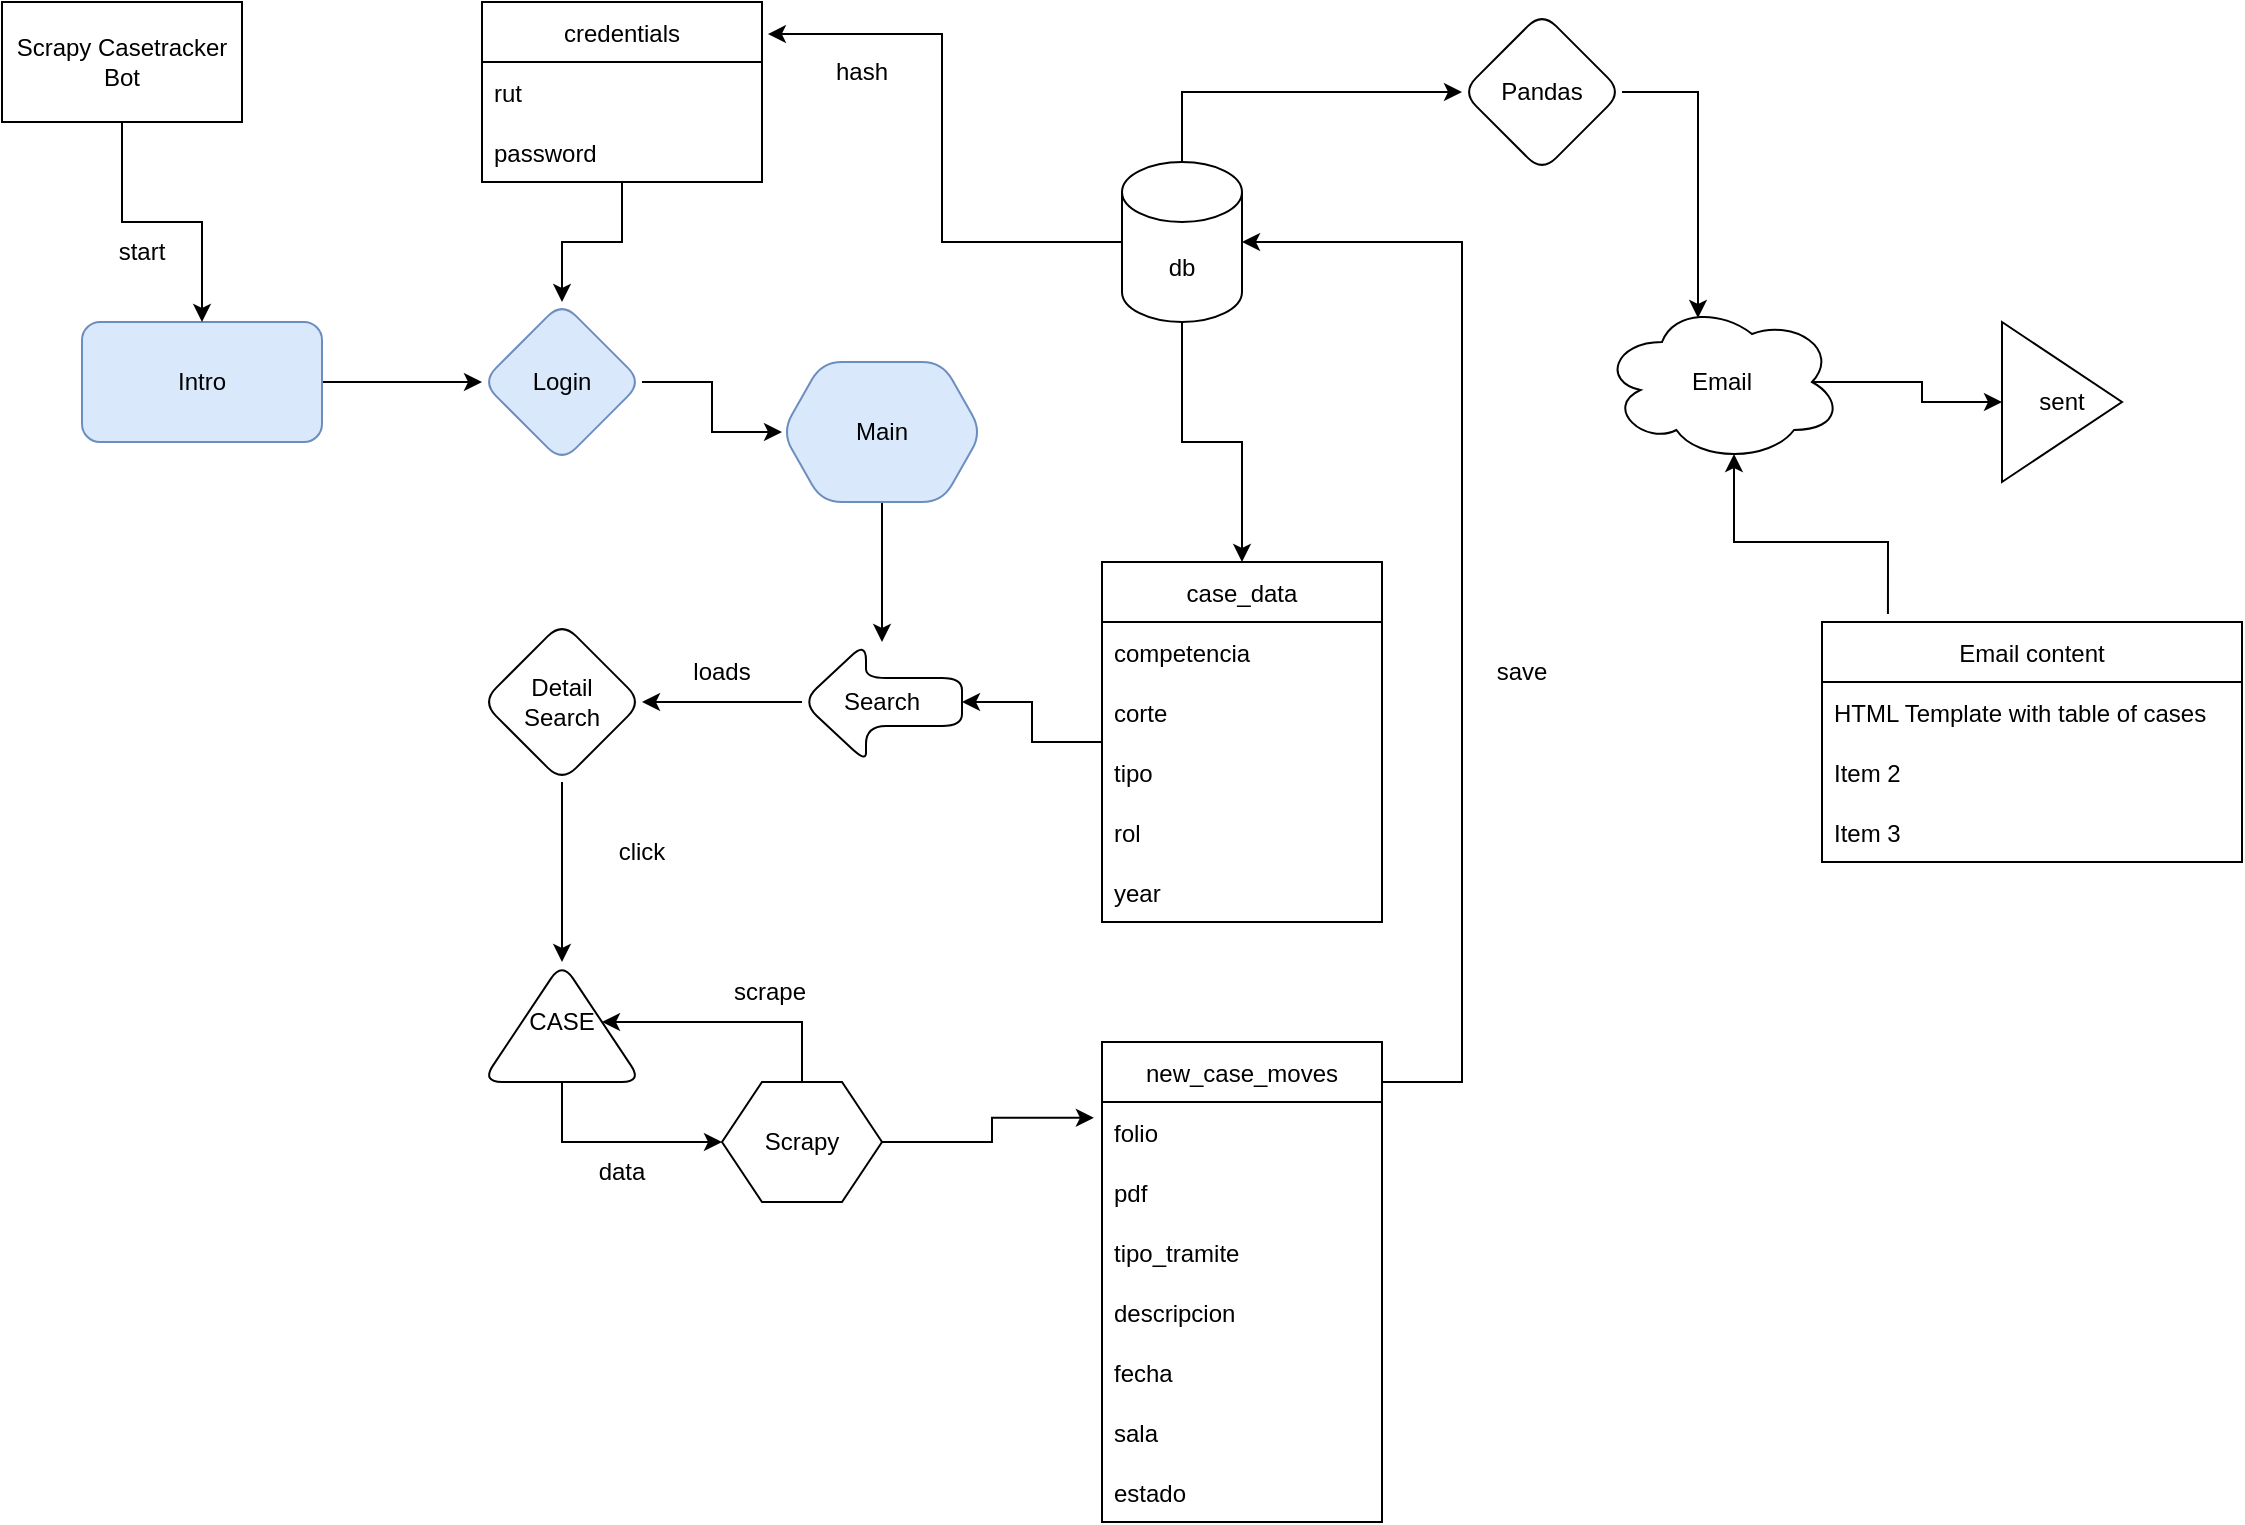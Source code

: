 <mxfile version="17.4.6" type="google"><diagram id="R2-DDYwP4avABYYLlce1" name="Page-1"><mxGraphModel grid="1" page="1" gridSize="10" guides="1" tooltips="1" connect="1" arrows="1" fold="1" pageScale="1" pageWidth="827" pageHeight="1169" math="0" shadow="0"><root><mxCell id="0"/><mxCell id="1" parent="0"/><mxCell id="lIu6xsqAY2c1dZafRcq1-1" value="Scrapy Casetracker Bot" style="rounded=0;whiteSpace=wrap;html=1;" vertex="1" parent="1"><mxGeometry width="120" height="60" as="geometry"/></mxCell><mxCell id="Kv2BIns_jBnf-RPaNj8y-38" value="" style="edgeStyle=orthogonalEdgeStyle;rounded=0;orthogonalLoop=1;jettySize=auto;html=1;" edge="1" parent="1" source="Kv2BIns_jBnf-RPaNj8y-36" target="Kv2BIns_jBnf-RPaNj8y-37"><mxGeometry relative="1" as="geometry"/></mxCell><mxCell id="Kv2BIns_jBnf-RPaNj8y-36" value="Intro" style="rounded=1;whiteSpace=wrap;html=1;fillColor=#dae8fc;strokeColor=#6c8ebf;" vertex="1" parent="1"><mxGeometry x="40" y="160" width="120" height="60" as="geometry"/></mxCell><mxCell id="Kv2BIns_jBnf-RPaNj8y-41" value="" style="edgeStyle=orthogonalEdgeStyle;rounded=0;orthogonalLoop=1;jettySize=auto;html=1;" edge="1" parent="1" source="Kv2BIns_jBnf-RPaNj8y-37" target="Kv2BIns_jBnf-RPaNj8y-40"><mxGeometry relative="1" as="geometry"/></mxCell><mxCell id="Kv2BIns_jBnf-RPaNj8y-37" value="Login" style="rhombus;whiteSpace=wrap;html=1;rounded=1;fillColor=#dae8fc;strokeColor=#6c8ebf;" vertex="1" parent="1"><mxGeometry x="240" y="150" width="80" height="80" as="geometry"/></mxCell><mxCell id="Kv2BIns_jBnf-RPaNj8y-45" value="" style="edgeStyle=orthogonalEdgeStyle;rounded=0;orthogonalLoop=1;jettySize=auto;html=1;" edge="1" parent="1" source="Kv2BIns_jBnf-RPaNj8y-40" target="Kv2BIns_jBnf-RPaNj8y-44"><mxGeometry relative="1" as="geometry"/></mxCell><mxCell id="Kv2BIns_jBnf-RPaNj8y-40" value="Main" style="shape=hexagon;perimeter=hexagonPerimeter2;whiteSpace=wrap;html=1;fixedSize=1;rounded=1;fillColor=#dae8fc;strokeColor=#6c8ebf;" vertex="1" parent="1"><mxGeometry x="390" y="180" width="100" height="70" as="geometry"/></mxCell><mxCell id="Kv2BIns_jBnf-RPaNj8y-66" value="" style="edgeStyle=orthogonalEdgeStyle;rounded=0;orthogonalLoop=1;jettySize=auto;html=1;" edge="1" parent="1" source="Kv2BIns_jBnf-RPaNj8y-44" target="Kv2BIns_jBnf-RPaNj8y-65"><mxGeometry relative="1" as="geometry"/></mxCell><mxCell id="Kv2BIns_jBnf-RPaNj8y-44" value="Search" style="shape=singleArrow;whiteSpace=wrap;html=1;arrowWidth=0.4;arrowSize=0.4;rounded=1;rotation=0;direction=west;" vertex="1" parent="1"><mxGeometry x="400" y="320" width="80" height="60" as="geometry"/></mxCell><mxCell id="Kv2BIns_jBnf-RPaNj8y-59" style="edgeStyle=orthogonalEdgeStyle;rounded=0;orthogonalLoop=1;jettySize=auto;html=1;entryX=0;entryY=0.5;entryDx=0;entryDy=0;entryPerimeter=0;" edge="1" parent="1" source="Kv2BIns_jBnf-RPaNj8y-46" target="Kv2BIns_jBnf-RPaNj8y-44"><mxGeometry relative="1" as="geometry"/></mxCell><mxCell id="Kv2BIns_jBnf-RPaNj8y-46" value="case_data" style="swimlane;fontStyle=0;childLayout=stackLayout;horizontal=1;startSize=30;horizontalStack=0;resizeParent=1;resizeParentMax=0;resizeLast=0;collapsible=1;marginBottom=0;" vertex="1" parent="1"><mxGeometry x="550" y="280" width="140" height="180" as="geometry"/></mxCell><mxCell id="Kv2BIns_jBnf-RPaNj8y-47" value="competencia" style="text;strokeColor=none;fillColor=none;align=left;verticalAlign=middle;spacingLeft=4;spacingRight=4;overflow=hidden;points=[[0,0.5],[1,0.5]];portConstraint=eastwest;rotatable=0;" vertex="1" parent="Kv2BIns_jBnf-RPaNj8y-46"><mxGeometry y="30" width="140" height="30" as="geometry"/></mxCell><mxCell id="Kv2BIns_jBnf-RPaNj8y-48" value="corte" style="text;strokeColor=none;fillColor=none;align=left;verticalAlign=middle;spacingLeft=4;spacingRight=4;overflow=hidden;points=[[0,0.5],[1,0.5]];portConstraint=eastwest;rotatable=0;" vertex="1" parent="Kv2BIns_jBnf-RPaNj8y-46"><mxGeometry y="60" width="140" height="30" as="geometry"/></mxCell><mxCell id="Kv2BIns_jBnf-RPaNj8y-67" value="tipo" style="text;strokeColor=none;fillColor=none;align=left;verticalAlign=middle;spacingLeft=4;spacingRight=4;overflow=hidden;points=[[0,0.5],[1,0.5]];portConstraint=eastwest;rotatable=0;" vertex="1" parent="Kv2BIns_jBnf-RPaNj8y-46"><mxGeometry y="90" width="140" height="30" as="geometry"/></mxCell><mxCell id="Kv2BIns_jBnf-RPaNj8y-49" value="rol" style="text;strokeColor=none;fillColor=none;align=left;verticalAlign=middle;spacingLeft=4;spacingRight=4;overflow=hidden;points=[[0,0.5],[1,0.5]];portConstraint=eastwest;rotatable=0;" vertex="1" parent="Kv2BIns_jBnf-RPaNj8y-46"><mxGeometry y="120" width="140" height="30" as="geometry"/></mxCell><mxCell id="Kv2BIns_jBnf-RPaNj8y-60" value="year" style="text;strokeColor=none;fillColor=none;align=left;verticalAlign=middle;spacingLeft=4;spacingRight=4;overflow=hidden;points=[[0,0.5],[1,0.5]];portConstraint=eastwest;rotatable=0;" vertex="1" parent="Kv2BIns_jBnf-RPaNj8y-46"><mxGeometry y="150" width="140" height="30" as="geometry"/></mxCell><mxCell id="Kv2BIns_jBnf-RPaNj8y-57" style="edgeStyle=orthogonalEdgeStyle;rounded=0;orthogonalLoop=1;jettySize=auto;html=1;" edge="1" parent="1" source="Kv2BIns_jBnf-RPaNj8y-52" target="Kv2BIns_jBnf-RPaNj8y-37"><mxGeometry relative="1" as="geometry"/></mxCell><mxCell id="Kv2BIns_jBnf-RPaNj8y-52" value="credentials" style="swimlane;fontStyle=0;childLayout=stackLayout;horizontal=1;startSize=30;horizontalStack=0;resizeParent=1;resizeParentMax=0;resizeLast=0;collapsible=1;marginBottom=0;" vertex="1" parent="1"><mxGeometry x="240" width="140" height="90" as="geometry"><mxRectangle x="240" y="50" width="90" height="30" as="alternateBounds"/></mxGeometry></mxCell><mxCell id="Kv2BIns_jBnf-RPaNj8y-53" value="rut" style="text;strokeColor=none;fillColor=none;align=left;verticalAlign=middle;spacingLeft=4;spacingRight=4;overflow=hidden;points=[[0,0.5],[1,0.5]];portConstraint=eastwest;rotatable=0;" vertex="1" parent="Kv2BIns_jBnf-RPaNj8y-52"><mxGeometry y="30" width="140" height="30" as="geometry"/></mxCell><mxCell id="Kv2BIns_jBnf-RPaNj8y-54" value="password" style="text;strokeColor=none;fillColor=none;align=left;verticalAlign=middle;spacingLeft=4;spacingRight=4;overflow=hidden;points=[[0,0.5],[1,0.5]];portConstraint=eastwest;rotatable=0;" vertex="1" parent="Kv2BIns_jBnf-RPaNj8y-52"><mxGeometry y="60" width="140" height="30" as="geometry"/></mxCell><mxCell id="Kv2BIns_jBnf-RPaNj8y-70" value="" style="edgeStyle=orthogonalEdgeStyle;rounded=0;orthogonalLoop=1;jettySize=auto;html=1;" edge="1" parent="1" source="Kv2BIns_jBnf-RPaNj8y-65" target="Kv2BIns_jBnf-RPaNj8y-69"><mxGeometry relative="1" as="geometry"/></mxCell><mxCell id="Kv2BIns_jBnf-RPaNj8y-65" value="Detail&lt;br&gt;Search" style="rhombus;whiteSpace=wrap;html=1;rounded=1;" vertex="1" parent="1"><mxGeometry x="240" y="310" width="80" height="80" as="geometry"/></mxCell><mxCell id="Kv2BIns_jBnf-RPaNj8y-89" style="edgeStyle=orthogonalEdgeStyle;rounded=0;orthogonalLoop=1;jettySize=auto;html=1;exitX=0;exitY=0.5;exitDx=0;exitDy=0;entryX=0;entryY=0.5;entryDx=0;entryDy=0;" edge="1" parent="1" source="Kv2BIns_jBnf-RPaNj8y-69" target="Kv2BIns_jBnf-RPaNj8y-87"><mxGeometry relative="1" as="geometry"/></mxCell><mxCell id="Kv2BIns_jBnf-RPaNj8y-69" value="CASE" style="triangle;whiteSpace=wrap;html=1;rounded=1;direction=north;" vertex="1" parent="1"><mxGeometry x="240" y="480" width="80" height="60" as="geometry"/></mxCell><mxCell id="Kv2BIns_jBnf-RPaNj8y-74" style="edgeStyle=orthogonalEdgeStyle;rounded=0;orthogonalLoop=1;jettySize=auto;html=1;exitX=0;exitY=0.5;exitDx=0;exitDy=0;exitPerimeter=0;entryX=1.021;entryY=0.178;entryDx=0;entryDy=0;entryPerimeter=0;" edge="1" parent="1" source="Kv2BIns_jBnf-RPaNj8y-71" target="Kv2BIns_jBnf-RPaNj8y-52"><mxGeometry relative="1" as="geometry"/></mxCell><mxCell id="Kv2BIns_jBnf-RPaNj8y-83" style="edgeStyle=orthogonalEdgeStyle;rounded=0;orthogonalLoop=1;jettySize=auto;html=1;exitX=0.5;exitY=1;exitDx=0;exitDy=0;exitPerimeter=0;" edge="1" parent="1" source="Kv2BIns_jBnf-RPaNj8y-71" target="Kv2BIns_jBnf-RPaNj8y-46"><mxGeometry relative="1" as="geometry"/></mxCell><mxCell id="wveM0mAnTnCH7uneNNHi-7" style="edgeStyle=orthogonalEdgeStyle;rounded=0;orthogonalLoop=1;jettySize=auto;html=1;exitX=0.5;exitY=0;exitDx=0;exitDy=0;exitPerimeter=0;entryX=0;entryY=0.5;entryDx=0;entryDy=0;" edge="1" parent="1" source="Kv2BIns_jBnf-RPaNj8y-71" target="wveM0mAnTnCH7uneNNHi-6"><mxGeometry relative="1" as="geometry"/></mxCell><mxCell id="Kv2BIns_jBnf-RPaNj8y-71" value="db" style="shape=cylinder3;whiteSpace=wrap;html=1;boundedLbl=1;backgroundOutline=1;size=15;" vertex="1" parent="1"><mxGeometry x="560" y="80" width="60" height="80" as="geometry"/></mxCell><mxCell id="Kv2BIns_jBnf-RPaNj8y-84" value="loads" style="text;html=1;strokeColor=none;fillColor=none;align=center;verticalAlign=middle;whiteSpace=wrap;rounded=0;" vertex="1" parent="1"><mxGeometry x="330" y="320" width="60" height="30" as="geometry"/></mxCell><mxCell id="Kv2BIns_jBnf-RPaNj8y-85" value="hash" style="text;html=1;strokeColor=none;fillColor=none;align=center;verticalAlign=middle;whiteSpace=wrap;rounded=0;" vertex="1" parent="1"><mxGeometry x="400" y="20" width="60" height="30" as="geometry"/></mxCell><mxCell id="Kv2BIns_jBnf-RPaNj8y-86" value="click" style="text;html=1;strokeColor=none;fillColor=none;align=center;verticalAlign=middle;whiteSpace=wrap;rounded=0;" vertex="1" parent="1"><mxGeometry x="290" y="410" width="60" height="30" as="geometry"/></mxCell><mxCell id="Kv2BIns_jBnf-RPaNj8y-88" style="edgeStyle=orthogonalEdgeStyle;rounded=0;orthogonalLoop=1;jettySize=auto;html=1;exitX=0.5;exitY=0;exitDx=0;exitDy=0;" edge="1" parent="1" source="Kv2BIns_jBnf-RPaNj8y-87" target="Kv2BIns_jBnf-RPaNj8y-69"><mxGeometry relative="1" as="geometry"/></mxCell><mxCell id="Kv2BIns_jBnf-RPaNj8y-97" style="edgeStyle=orthogonalEdgeStyle;rounded=0;orthogonalLoop=1;jettySize=auto;html=1;exitX=1;exitY=0.5;exitDx=0;exitDy=0;entryX=-0.029;entryY=0.158;entryDx=0;entryDy=0;entryPerimeter=0;" edge="1" parent="1" source="Kv2BIns_jBnf-RPaNj8y-87" target="Kv2BIns_jBnf-RPaNj8y-93"><mxGeometry relative="1" as="geometry"/></mxCell><mxCell id="Kv2BIns_jBnf-RPaNj8y-87" value="Scrapy" style="shape=hexagon;perimeter=hexagonPerimeter2;whiteSpace=wrap;html=1;fixedSize=1;" vertex="1" parent="1"><mxGeometry x="360" y="540" width="80" height="60" as="geometry"/></mxCell><mxCell id="Kv2BIns_jBnf-RPaNj8y-90" value="scrape" style="text;html=1;strokeColor=none;fillColor=none;align=center;verticalAlign=middle;whiteSpace=wrap;rounded=0;" vertex="1" parent="1"><mxGeometry x="354" y="480" width="60" height="30" as="geometry"/></mxCell><mxCell id="Kv2BIns_jBnf-RPaNj8y-91" value="data" style="text;html=1;strokeColor=none;fillColor=none;align=center;verticalAlign=middle;whiteSpace=wrap;rounded=0;" vertex="1" parent="1"><mxGeometry x="280" y="570" width="60" height="30" as="geometry"/></mxCell><mxCell id="Kv2BIns_jBnf-RPaNj8y-102" style="edgeStyle=orthogonalEdgeStyle;rounded=0;orthogonalLoop=1;jettySize=auto;html=1;exitX=1;exitY=0.5;exitDx=0;exitDy=0;entryX=1;entryY=0.5;entryDx=0;entryDy=0;entryPerimeter=0;" edge="1" parent="1" source="Kv2BIns_jBnf-RPaNj8y-94" target="Kv2BIns_jBnf-RPaNj8y-71"><mxGeometry relative="1" as="geometry"><Array as="points"><mxPoint x="690" y="540"/><mxPoint x="730" y="540"/><mxPoint x="730" y="120"/></Array></mxGeometry></mxCell><mxCell id="Kv2BIns_jBnf-RPaNj8y-93" value="new_case_moves" style="swimlane;fontStyle=0;childLayout=stackLayout;horizontal=1;startSize=30;horizontalStack=0;resizeParent=1;resizeParentMax=0;resizeLast=0;collapsible=1;marginBottom=0;" vertex="1" parent="1"><mxGeometry x="550" y="520" width="140" height="240" as="geometry"/></mxCell><mxCell id="Kv2BIns_jBnf-RPaNj8y-94" value="folio" style="text;strokeColor=none;fillColor=none;align=left;verticalAlign=middle;spacingLeft=4;spacingRight=4;overflow=hidden;points=[[0,0.5],[1,0.5]];portConstraint=eastwest;rotatable=0;" vertex="1" parent="Kv2BIns_jBnf-RPaNj8y-93"><mxGeometry y="30" width="140" height="30" as="geometry"/></mxCell><mxCell id="Kv2BIns_jBnf-RPaNj8y-95" value="pdf" style="text;strokeColor=none;fillColor=none;align=left;verticalAlign=middle;spacingLeft=4;spacingRight=4;overflow=hidden;points=[[0,0.5],[1,0.5]];portConstraint=eastwest;rotatable=0;" vertex="1" parent="Kv2BIns_jBnf-RPaNj8y-93"><mxGeometry y="60" width="140" height="30" as="geometry"/></mxCell><mxCell id="Kv2BIns_jBnf-RPaNj8y-96" value="tipo_tramite" style="text;strokeColor=none;fillColor=none;align=left;verticalAlign=middle;spacingLeft=4;spacingRight=4;overflow=hidden;points=[[0,0.5],[1,0.5]];portConstraint=eastwest;rotatable=0;" vertex="1" parent="Kv2BIns_jBnf-RPaNj8y-93"><mxGeometry y="90" width="140" height="30" as="geometry"/></mxCell><mxCell id="Kv2BIns_jBnf-RPaNj8y-98" value="descripcion" style="text;strokeColor=none;fillColor=none;align=left;verticalAlign=middle;spacingLeft=4;spacingRight=4;overflow=hidden;points=[[0,0.5],[1,0.5]];portConstraint=eastwest;rotatable=0;" vertex="1" parent="Kv2BIns_jBnf-RPaNj8y-93"><mxGeometry y="120" width="140" height="30" as="geometry"/></mxCell><mxCell id="Kv2BIns_jBnf-RPaNj8y-99" value="fecha" style="text;strokeColor=none;fillColor=none;align=left;verticalAlign=middle;spacingLeft=4;spacingRight=4;overflow=hidden;points=[[0,0.5],[1,0.5]];portConstraint=eastwest;rotatable=0;" vertex="1" parent="Kv2BIns_jBnf-RPaNj8y-93"><mxGeometry y="150" width="140" height="30" as="geometry"/></mxCell><mxCell id="Kv2BIns_jBnf-RPaNj8y-100" value="sala" style="text;strokeColor=none;fillColor=none;align=left;verticalAlign=middle;spacingLeft=4;spacingRight=4;overflow=hidden;points=[[0,0.5],[1,0.5]];portConstraint=eastwest;rotatable=0;" vertex="1" parent="Kv2BIns_jBnf-RPaNj8y-93"><mxGeometry y="180" width="140" height="30" as="geometry"/></mxCell><mxCell id="Kv2BIns_jBnf-RPaNj8y-101" value="estado" style="text;strokeColor=none;fillColor=none;align=left;verticalAlign=middle;spacingLeft=4;spacingRight=4;overflow=hidden;points=[[0,0.5],[1,0.5]];portConstraint=eastwest;rotatable=0;" vertex="1" parent="Kv2BIns_jBnf-RPaNj8y-93"><mxGeometry y="210" width="140" height="30" as="geometry"/></mxCell><mxCell id="Kv2BIns_jBnf-RPaNj8y-103" value="save" style="text;html=1;strokeColor=none;fillColor=none;align=center;verticalAlign=middle;whiteSpace=wrap;rounded=0;" vertex="1" parent="1"><mxGeometry x="730" y="320" width="60" height="30" as="geometry"/></mxCell><mxCell id="wveM0mAnTnCH7uneNNHi-8" style="edgeStyle=orthogonalEdgeStyle;rounded=0;orthogonalLoop=1;jettySize=auto;html=1;exitX=1;exitY=0.5;exitDx=0;exitDy=0;entryX=0.4;entryY=0.1;entryDx=0;entryDy=0;entryPerimeter=0;" edge="1" parent="1" source="wveM0mAnTnCH7uneNNHi-6" target="wveM0mAnTnCH7uneNNHi-9"><mxGeometry relative="1" as="geometry"><mxPoint x="860" y="140" as="targetPoint"/></mxGeometry></mxCell><mxCell id="wveM0mAnTnCH7uneNNHi-6" value="Pandas" style="rhombus;whiteSpace=wrap;html=1;rounded=1;" vertex="1" parent="1"><mxGeometry x="730" y="5" width="80" height="80" as="geometry"/></mxCell><mxCell id="WJkOflw7CVyWPHh6mYpU-2" style="edgeStyle=orthogonalEdgeStyle;rounded=0;orthogonalLoop=1;jettySize=auto;html=1;exitX=0.875;exitY=0.5;exitDx=0;exitDy=0;exitPerimeter=0;" edge="1" parent="1" source="wveM0mAnTnCH7uneNNHi-9" target="WJkOflw7CVyWPHh6mYpU-1"><mxGeometry relative="1" as="geometry"/></mxCell><mxCell id="WJkOflw7CVyWPHh6mYpU-8" style="edgeStyle=orthogonalEdgeStyle;rounded=0;orthogonalLoop=1;jettySize=auto;html=1;exitX=0.157;exitY=-0.033;exitDx=0;exitDy=0;exitPerimeter=0;entryX=0.55;entryY=0.95;entryDx=0;entryDy=0;entryPerimeter=0;" edge="1" parent="1" source="WJkOflw7CVyWPHh6mYpU-11" target="wveM0mAnTnCH7uneNNHi-9"><mxGeometry relative="1" as="geometry"><mxPoint x="945" y="300" as="targetPoint"/></mxGeometry></mxCell><mxCell id="wveM0mAnTnCH7uneNNHi-9" value="Email" style="ellipse;shape=cloud;whiteSpace=wrap;html=1;" vertex="1" parent="1"><mxGeometry x="800" y="150" width="120" height="80" as="geometry"/></mxCell><mxCell id="wveM0mAnTnCH7uneNNHi-13" value="" style="group" connectable="0" vertex="1" parent="1"><mxGeometry x="40" y="110" width="60" height="30" as="geometry"/></mxCell><mxCell id="wveM0mAnTnCH7uneNNHi-10" style="edgeStyle=orthogonalEdgeStyle;rounded=0;orthogonalLoop=1;jettySize=auto;html=1;exitX=0.5;exitY=1;exitDx=0;exitDy=0;entryX=0.5;entryY=0;entryDx=0;entryDy=0;" edge="1" parent="wveM0mAnTnCH7uneNNHi-13" source="lIu6xsqAY2c1dZafRcq1-1" target="Kv2BIns_jBnf-RPaNj8y-36"><mxGeometry relative="1" as="geometry"/></mxCell><mxCell id="wveM0mAnTnCH7uneNNHi-11" value="start" style="text;html=1;strokeColor=none;fillColor=none;align=center;verticalAlign=middle;whiteSpace=wrap;rounded=0;" vertex="1" parent="wveM0mAnTnCH7uneNNHi-13"><mxGeometry width="60" height="30" as="geometry"/></mxCell><mxCell id="WJkOflw7CVyWPHh6mYpU-1" value="sent" style="triangle;whiteSpace=wrap;html=1;" vertex="1" parent="1"><mxGeometry x="1000" y="160" width="60" height="80" as="geometry"/></mxCell><mxCell id="WJkOflw7CVyWPHh6mYpU-11" value="Email content" style="swimlane;fontStyle=0;childLayout=stackLayout;horizontal=1;startSize=30;horizontalStack=0;resizeParent=1;resizeParentMax=0;resizeLast=0;collapsible=1;marginBottom=0;" vertex="1" parent="1"><mxGeometry x="910" y="310" width="210" height="120" as="geometry"/></mxCell><mxCell id="WJkOflw7CVyWPHh6mYpU-12" value="HTML Template with table of cases" style="text;strokeColor=none;fillColor=none;align=left;verticalAlign=middle;spacingLeft=4;spacingRight=4;overflow=hidden;points=[[0,0.5],[1,0.5]];portConstraint=eastwest;rotatable=0;" vertex="1" parent="WJkOflw7CVyWPHh6mYpU-11"><mxGeometry y="30" width="210" height="30" as="geometry"/></mxCell><mxCell id="WJkOflw7CVyWPHh6mYpU-13" value="Item 2" style="text;strokeColor=none;fillColor=none;align=left;verticalAlign=middle;spacingLeft=4;spacingRight=4;overflow=hidden;points=[[0,0.5],[1,0.5]];portConstraint=eastwest;rotatable=0;" vertex="1" parent="WJkOflw7CVyWPHh6mYpU-11"><mxGeometry y="60" width="210" height="30" as="geometry"/></mxCell><mxCell id="WJkOflw7CVyWPHh6mYpU-14" value="Item 3" style="text;strokeColor=none;fillColor=none;align=left;verticalAlign=middle;spacingLeft=4;spacingRight=4;overflow=hidden;points=[[0,0.5],[1,0.5]];portConstraint=eastwest;rotatable=0;" vertex="1" parent="WJkOflw7CVyWPHh6mYpU-11"><mxGeometry y="90" width="210" height="30" as="geometry"/></mxCell></root></mxGraphModel></diagram></mxfile>